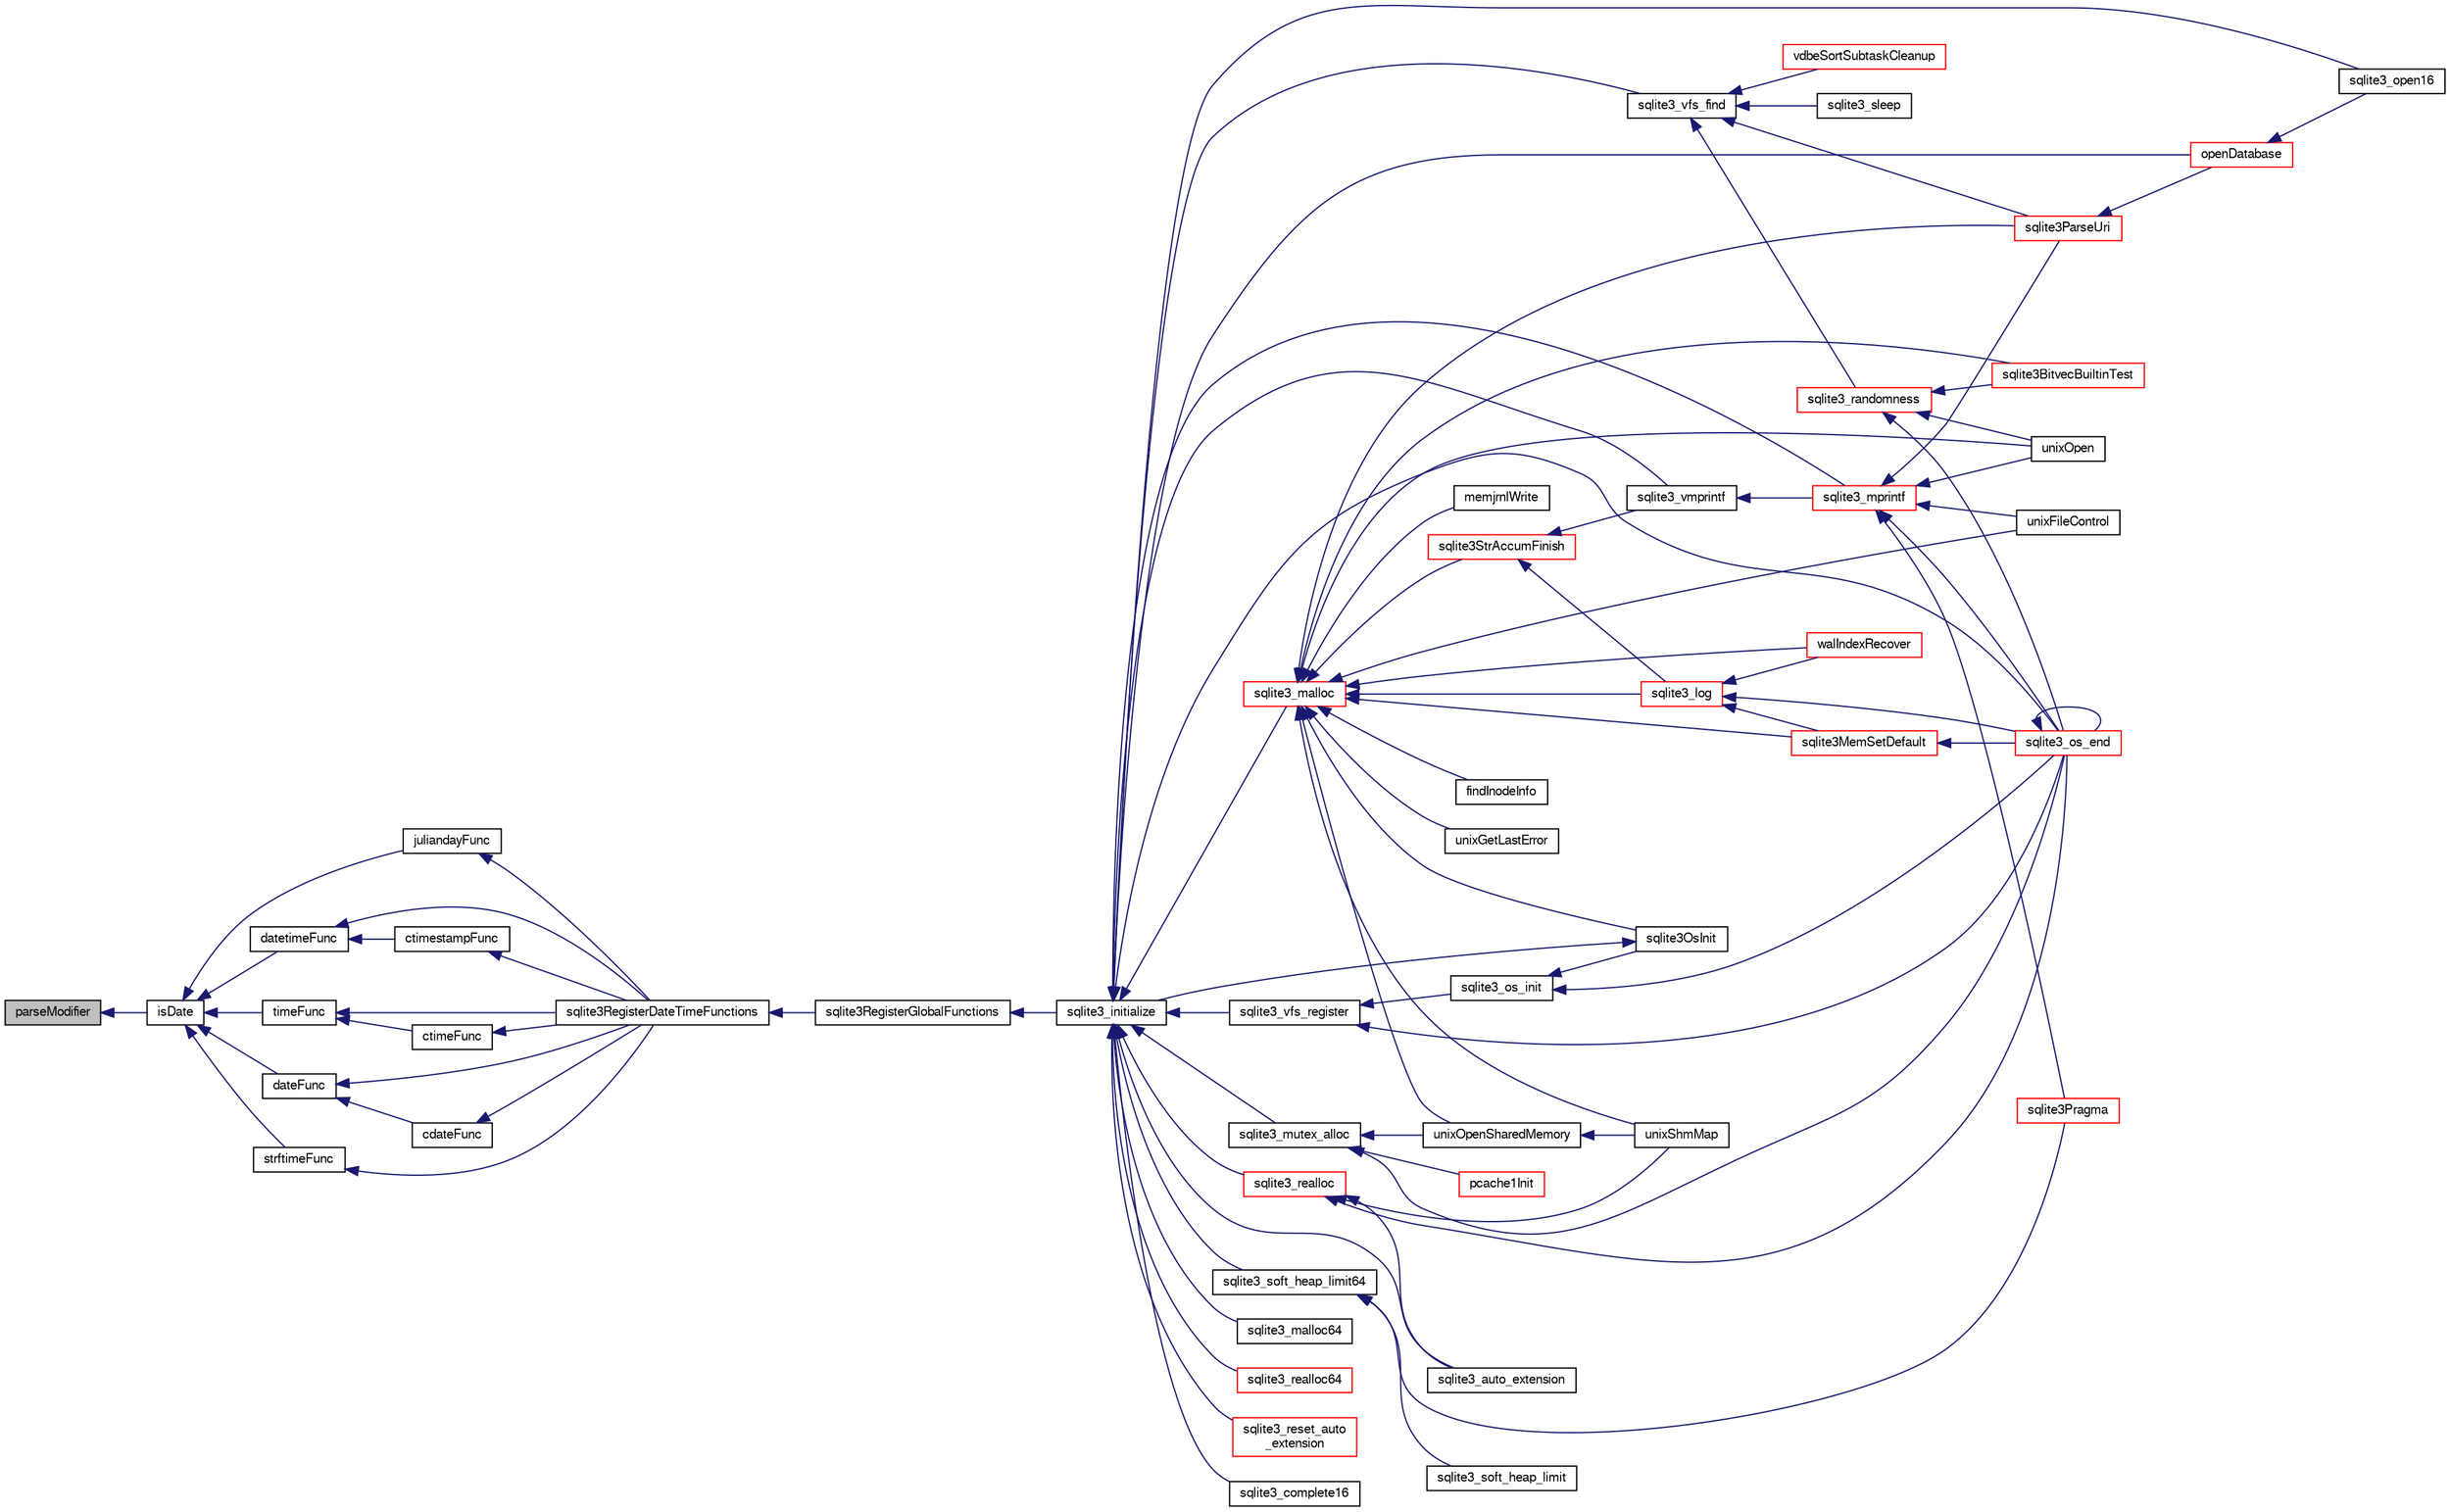 digraph "parseModifier"
{
  edge [fontname="FreeSans",fontsize="10",labelfontname="FreeSans",labelfontsize="10"];
  node [fontname="FreeSans",fontsize="10",shape=record];
  rankdir="LR";
  Node213609 [label="parseModifier",height=0.2,width=0.4,color="black", fillcolor="grey75", style="filled", fontcolor="black"];
  Node213609 -> Node213610 [dir="back",color="midnightblue",fontsize="10",style="solid",fontname="FreeSans"];
  Node213610 [label="isDate",height=0.2,width=0.4,color="black", fillcolor="white", style="filled",URL="$sqlite3_8c.html#a88586fabfb5a2ee248ccf6f5dfb90904"];
  Node213610 -> Node213611 [dir="back",color="midnightblue",fontsize="10",style="solid",fontname="FreeSans"];
  Node213611 [label="juliandayFunc",height=0.2,width=0.4,color="black", fillcolor="white", style="filled",URL="$sqlite3_8c.html#ac3eed2d3f72c21bee1e65f9d0f33a263"];
  Node213611 -> Node213612 [dir="back",color="midnightblue",fontsize="10",style="solid",fontname="FreeSans"];
  Node213612 [label="sqlite3RegisterDateTimeFunctions",height=0.2,width=0.4,color="black", fillcolor="white", style="filled",URL="$sqlite3_8c.html#a44405fdf6c4462912007f6602ecc0bb4"];
  Node213612 -> Node213613 [dir="back",color="midnightblue",fontsize="10",style="solid",fontname="FreeSans"];
  Node213613 [label="sqlite3RegisterGlobalFunctions",height=0.2,width=0.4,color="black", fillcolor="white", style="filled",URL="$sqlite3_8c.html#a9f75bd111010f29e1b8d74344473c4ec"];
  Node213613 -> Node213614 [dir="back",color="midnightblue",fontsize="10",style="solid",fontname="FreeSans"];
  Node213614 [label="sqlite3_initialize",height=0.2,width=0.4,color="black", fillcolor="white", style="filled",URL="$sqlite3_8h.html#ab0c0ee2d5d4cf8b28e9572296a8861df"];
  Node213614 -> Node213615 [dir="back",color="midnightblue",fontsize="10",style="solid",fontname="FreeSans"];
  Node213615 [label="sqlite3_vfs_find",height=0.2,width=0.4,color="black", fillcolor="white", style="filled",URL="$sqlite3_8h.html#ac201a26de3dfa1d6deb8069eb8d95627"];
  Node213615 -> Node213616 [dir="back",color="midnightblue",fontsize="10",style="solid",fontname="FreeSans"];
  Node213616 [label="sqlite3_randomness",height=0.2,width=0.4,color="red", fillcolor="white", style="filled",URL="$sqlite3_8h.html#aa452ad88657d4606e137b09c4e9315c7"];
  Node213616 -> Node213620 [dir="back",color="midnightblue",fontsize="10",style="solid",fontname="FreeSans"];
  Node213620 [label="unixOpen",height=0.2,width=0.4,color="black", fillcolor="white", style="filled",URL="$sqlite3_8c.html#a8ed5efc47b6e14f7805cd1bb9b215775"];
  Node213616 -> Node213621 [dir="back",color="midnightblue",fontsize="10",style="solid",fontname="FreeSans"];
  Node213621 [label="sqlite3_os_end",height=0.2,width=0.4,color="red", fillcolor="white", style="filled",URL="$sqlite3_8h.html#a2288c95881ecca13d994e42b6a958906"];
  Node213621 -> Node213621 [dir="back",color="midnightblue",fontsize="10",style="solid",fontname="FreeSans"];
  Node213616 -> Node213623 [dir="back",color="midnightblue",fontsize="10",style="solid",fontname="FreeSans"];
  Node213623 [label="sqlite3BitvecBuiltinTest",height=0.2,width=0.4,color="red", fillcolor="white", style="filled",URL="$sqlite3_8c.html#a9b4e3e921ce1ede6f10a9106c034ff9b"];
  Node213615 -> Node214019 [dir="back",color="midnightblue",fontsize="10",style="solid",fontname="FreeSans"];
  Node214019 [label="vdbeSortSubtaskCleanup",height=0.2,width=0.4,color="red", fillcolor="white", style="filled",URL="$sqlite3_8c.html#abc8ce4c3ef58cc10f5b27642aab32b30"];
  Node213615 -> Node214022 [dir="back",color="midnightblue",fontsize="10",style="solid",fontname="FreeSans"];
  Node214022 [label="sqlite3ParseUri",height=0.2,width=0.4,color="red", fillcolor="white", style="filled",URL="$sqlite3_8c.html#aaa912f29a67460d8b2186c97056e8767"];
  Node214022 -> Node213865 [dir="back",color="midnightblue",fontsize="10",style="solid",fontname="FreeSans"];
  Node213865 [label="openDatabase",height=0.2,width=0.4,color="red", fillcolor="white", style="filled",URL="$sqlite3_8c.html#a6a9c3bc3a64234e863413f41db473758"];
  Node213865 -> Node213868 [dir="back",color="midnightblue",fontsize="10",style="solid",fontname="FreeSans"];
  Node213868 [label="sqlite3_open16",height=0.2,width=0.4,color="black", fillcolor="white", style="filled",URL="$sqlite3_8h.html#adbc401bb96713f32e553db32f6f3ca33"];
  Node213615 -> Node214023 [dir="back",color="midnightblue",fontsize="10",style="solid",fontname="FreeSans"];
  Node214023 [label="sqlite3_sleep",height=0.2,width=0.4,color="black", fillcolor="white", style="filled",URL="$sqlite3_8h.html#ad0c133ddbbecb6433f3c6ebef8966efa"];
  Node213614 -> Node214024 [dir="back",color="midnightblue",fontsize="10",style="solid",fontname="FreeSans"];
  Node214024 [label="sqlite3_vfs_register",height=0.2,width=0.4,color="black", fillcolor="white", style="filled",URL="$sqlite3_8h.html#a7184b289ccd4c4c7200589137d88c4ae"];
  Node214024 -> Node214025 [dir="back",color="midnightblue",fontsize="10",style="solid",fontname="FreeSans"];
  Node214025 [label="sqlite3_os_init",height=0.2,width=0.4,color="black", fillcolor="white", style="filled",URL="$sqlite3_8h.html#acebc2290d00a32d3afe2361f2979038b"];
  Node214025 -> Node214026 [dir="back",color="midnightblue",fontsize="10",style="solid",fontname="FreeSans"];
  Node214026 [label="sqlite3OsInit",height=0.2,width=0.4,color="black", fillcolor="white", style="filled",URL="$sqlite3_8c.html#afeaa886fe1ca086a30fd278b1d069762"];
  Node214026 -> Node213614 [dir="back",color="midnightblue",fontsize="10",style="solid",fontname="FreeSans"];
  Node214025 -> Node213621 [dir="back",color="midnightblue",fontsize="10",style="solid",fontname="FreeSans"];
  Node214024 -> Node213621 [dir="back",color="midnightblue",fontsize="10",style="solid",fontname="FreeSans"];
  Node213614 -> Node214027 [dir="back",color="midnightblue",fontsize="10",style="solid",fontname="FreeSans"];
  Node214027 [label="sqlite3_mutex_alloc",height=0.2,width=0.4,color="black", fillcolor="white", style="filled",URL="$sqlite3_8h.html#aa3f89418cd18e99596435c958b29b650"];
  Node214027 -> Node214028 [dir="back",color="midnightblue",fontsize="10",style="solid",fontname="FreeSans"];
  Node214028 [label="unixOpenSharedMemory",height=0.2,width=0.4,color="black", fillcolor="white", style="filled",URL="$sqlite3_8c.html#a30775afa2e08ca6ddc7853326afed7c7"];
  Node214028 -> Node214029 [dir="back",color="midnightblue",fontsize="10",style="solid",fontname="FreeSans"];
  Node214029 [label="unixShmMap",height=0.2,width=0.4,color="black", fillcolor="white", style="filled",URL="$sqlite3_8c.html#aeaa77f0ab08a4f4ee5f86e8c9727e974"];
  Node214027 -> Node213621 [dir="back",color="midnightblue",fontsize="10",style="solid",fontname="FreeSans"];
  Node214027 -> Node214030 [dir="back",color="midnightblue",fontsize="10",style="solid",fontname="FreeSans"];
  Node214030 [label="pcache1Init",height=0.2,width=0.4,color="red", fillcolor="white", style="filled",URL="$sqlite3_8c.html#a05e9c1daf3dd812db1d769b69b20e069"];
  Node213614 -> Node214100 [dir="back",color="midnightblue",fontsize="10",style="solid",fontname="FreeSans"];
  Node214100 [label="sqlite3_soft_heap_limit64",height=0.2,width=0.4,color="black", fillcolor="white", style="filled",URL="$sqlite3_8h.html#ab37b3a4d1652e3acb2c43d1252e6b852"];
  Node214100 -> Node214101 [dir="back",color="midnightblue",fontsize="10",style="solid",fontname="FreeSans"];
  Node214101 [label="sqlite3_soft_heap_limit",height=0.2,width=0.4,color="black", fillcolor="white", style="filled",URL="$sqlite3_8h.html#a18c3472581de3072201723e798524fdc"];
  Node214100 -> Node213708 [dir="back",color="midnightblue",fontsize="10",style="solid",fontname="FreeSans"];
  Node213708 [label="sqlite3Pragma",height=0.2,width=0.4,color="red", fillcolor="white", style="filled",URL="$sqlite3_8c.html#a111391370f58f8e6a6eca51fd34d62ed"];
  Node213614 -> Node214102 [dir="back",color="midnightblue",fontsize="10",style="solid",fontname="FreeSans"];
  Node214102 [label="sqlite3_malloc",height=0.2,width=0.4,color="red", fillcolor="white", style="filled",URL="$sqlite3_8h.html#a510e31845345737f17d86ce0b2328356"];
  Node214102 -> Node214026 [dir="back",color="midnightblue",fontsize="10",style="solid",fontname="FreeSans"];
  Node214102 -> Node214098 [dir="back",color="midnightblue",fontsize="10",style="solid",fontname="FreeSans"];
  Node214098 [label="sqlite3MemSetDefault",height=0.2,width=0.4,color="red", fillcolor="white", style="filled",URL="$sqlite3_8c.html#a162fbfd727e92c5f8f72625b5ff62549"];
  Node214098 -> Node213621 [dir="back",color="midnightblue",fontsize="10",style="solid",fontname="FreeSans"];
  Node214102 -> Node214103 [dir="back",color="midnightblue",fontsize="10",style="solid",fontname="FreeSans"];
  Node214103 [label="sqlite3StrAccumFinish",height=0.2,width=0.4,color="red", fillcolor="white", style="filled",URL="$sqlite3_8c.html#adb7f26b10ac1b847db6f000ef4c2e2ba"];
  Node214103 -> Node214177 [dir="back",color="midnightblue",fontsize="10",style="solid",fontname="FreeSans"];
  Node214177 [label="sqlite3_vmprintf",height=0.2,width=0.4,color="black", fillcolor="white", style="filled",URL="$sqlite3_8h.html#ac240de67ddf003828f16a6d9dd3fa3ca"];
  Node214177 -> Node214178 [dir="back",color="midnightblue",fontsize="10",style="solid",fontname="FreeSans"];
  Node214178 [label="sqlite3_mprintf",height=0.2,width=0.4,color="red", fillcolor="white", style="filled",URL="$sqlite3_8h.html#a9533933e57f7ccbb48c32041ce3a8862"];
  Node214178 -> Node213619 [dir="back",color="midnightblue",fontsize="10",style="solid",fontname="FreeSans"];
  Node213619 [label="unixFileControl",height=0.2,width=0.4,color="black", fillcolor="white", style="filled",URL="$sqlite3_8c.html#ad71f213fa385cc58f307cefd953c03ae"];
  Node214178 -> Node213620 [dir="back",color="midnightblue",fontsize="10",style="solid",fontname="FreeSans"];
  Node214178 -> Node213621 [dir="back",color="midnightblue",fontsize="10",style="solid",fontname="FreeSans"];
  Node214178 -> Node213708 [dir="back",color="midnightblue",fontsize="10",style="solid",fontname="FreeSans"];
  Node214178 -> Node214022 [dir="back",color="midnightblue",fontsize="10",style="solid",fontname="FreeSans"];
  Node214103 -> Node214285 [dir="back",color="midnightblue",fontsize="10",style="solid",fontname="FreeSans"];
  Node214285 [label="sqlite3_log",height=0.2,width=0.4,color="red", fillcolor="white", style="filled",URL="$sqlite3_8h.html#a298c9699bf9c143662c6b1fec4b2dc3b"];
  Node214285 -> Node214098 [dir="back",color="midnightblue",fontsize="10",style="solid",fontname="FreeSans"];
  Node214285 -> Node213621 [dir="back",color="midnightblue",fontsize="10",style="solid",fontname="FreeSans"];
  Node214285 -> Node214215 [dir="back",color="midnightblue",fontsize="10",style="solid",fontname="FreeSans"];
  Node214215 [label="walIndexRecover",height=0.2,width=0.4,color="red", fillcolor="white", style="filled",URL="$sqlite3_8c.html#ab4ee99f3710323acbeb6c495dd18d205"];
  Node214102 -> Node214285 [dir="back",color="midnightblue",fontsize="10",style="solid",fontname="FreeSans"];
  Node214102 -> Node214364 [dir="back",color="midnightblue",fontsize="10",style="solid",fontname="FreeSans"];
  Node214364 [label="findInodeInfo",height=0.2,width=0.4,color="black", fillcolor="white", style="filled",URL="$sqlite3_8c.html#ac92c39062e69a79c4a62dfd55242c782"];
  Node214102 -> Node213619 [dir="back",color="midnightblue",fontsize="10",style="solid",fontname="FreeSans"];
  Node214102 -> Node214028 [dir="back",color="midnightblue",fontsize="10",style="solid",fontname="FreeSans"];
  Node214102 -> Node214029 [dir="back",color="midnightblue",fontsize="10",style="solid",fontname="FreeSans"];
  Node214102 -> Node213620 [dir="back",color="midnightblue",fontsize="10",style="solid",fontname="FreeSans"];
  Node214102 -> Node214198 [dir="back",color="midnightblue",fontsize="10",style="solid",fontname="FreeSans"];
  Node214198 [label="unixGetLastError",height=0.2,width=0.4,color="black", fillcolor="white", style="filled",URL="$sqlite3_8c.html#aed1e42f49d74b419c3c85b559dd61240"];
  Node214102 -> Node213623 [dir="back",color="midnightblue",fontsize="10",style="solid",fontname="FreeSans"];
  Node214102 -> Node214215 [dir="back",color="midnightblue",fontsize="10",style="solid",fontname="FreeSans"];
  Node214102 -> Node214365 [dir="back",color="midnightblue",fontsize="10",style="solid",fontname="FreeSans"];
  Node214365 [label="memjrnlWrite",height=0.2,width=0.4,color="black", fillcolor="white", style="filled",URL="$sqlite3_8c.html#af8bd7d5d7eafce5542f8de300a120c47"];
  Node214102 -> Node214022 [dir="back",color="midnightblue",fontsize="10",style="solid",fontname="FreeSans"];
  Node213614 -> Node214367 [dir="back",color="midnightblue",fontsize="10",style="solid",fontname="FreeSans"];
  Node214367 [label="sqlite3_malloc64",height=0.2,width=0.4,color="black", fillcolor="white", style="filled",URL="$sqlite3_8h.html#a12b7ee85e539ea28c130c5c75b96a82a"];
  Node213614 -> Node214368 [dir="back",color="midnightblue",fontsize="10",style="solid",fontname="FreeSans"];
  Node214368 [label="sqlite3_realloc",height=0.2,width=0.4,color="red", fillcolor="white", style="filled",URL="$sqlite3_8h.html#a627f0eeface58024ef47403d8cc76b35"];
  Node214368 -> Node214029 [dir="back",color="midnightblue",fontsize="10",style="solid",fontname="FreeSans"];
  Node214368 -> Node213621 [dir="back",color="midnightblue",fontsize="10",style="solid",fontname="FreeSans"];
  Node214368 -> Node214384 [dir="back",color="midnightblue",fontsize="10",style="solid",fontname="FreeSans"];
  Node214384 [label="sqlite3_auto_extension",height=0.2,width=0.4,color="black", fillcolor="white", style="filled",URL="$sqlite3_8h.html#a85a95b45e94f6bcd52aa39b6acdb36d7"];
  Node213614 -> Node214386 [dir="back",color="midnightblue",fontsize="10",style="solid",fontname="FreeSans"];
  Node214386 [label="sqlite3_realloc64",height=0.2,width=0.4,color="red", fillcolor="white", style="filled",URL="$sqlite3_8h.html#afe88c85e9f864a3fd92941cad197245d"];
  Node213614 -> Node214177 [dir="back",color="midnightblue",fontsize="10",style="solid",fontname="FreeSans"];
  Node213614 -> Node214178 [dir="back",color="midnightblue",fontsize="10",style="solid",fontname="FreeSans"];
  Node213614 -> Node213621 [dir="back",color="midnightblue",fontsize="10",style="solid",fontname="FreeSans"];
  Node213614 -> Node214384 [dir="back",color="midnightblue",fontsize="10",style="solid",fontname="FreeSans"];
  Node213614 -> Node214485 [dir="back",color="midnightblue",fontsize="10",style="solid",fontname="FreeSans"];
  Node214485 [label="sqlite3_reset_auto\l_extension",height=0.2,width=0.4,color="red", fillcolor="white", style="filled",URL="$sqlite3_8h.html#ac33f4064ae6690cada7bdc89e8153ffc"];
  Node213614 -> Node214351 [dir="back",color="midnightblue",fontsize="10",style="solid",fontname="FreeSans"];
  Node214351 [label="sqlite3_complete16",height=0.2,width=0.4,color="black", fillcolor="white", style="filled",URL="$sqlite3_8h.html#a3260341c2ef82787acca48414a1d03a1"];
  Node213614 -> Node213865 [dir="back",color="midnightblue",fontsize="10",style="solid",fontname="FreeSans"];
  Node213614 -> Node213868 [dir="back",color="midnightblue",fontsize="10",style="solid",fontname="FreeSans"];
  Node213610 -> Node214187 [dir="back",color="midnightblue",fontsize="10",style="solid",fontname="FreeSans"];
  Node214187 [label="datetimeFunc",height=0.2,width=0.4,color="black", fillcolor="white", style="filled",URL="$sqlite3_8c.html#a9755493e1c5c377b5ea7078b4029c24a"];
  Node214187 -> Node214188 [dir="back",color="midnightblue",fontsize="10",style="solid",fontname="FreeSans"];
  Node214188 [label="ctimestampFunc",height=0.2,width=0.4,color="black", fillcolor="white", style="filled",URL="$sqlite3_8c.html#af66b08c4ab0dce0ff0c92a61b580f514"];
  Node214188 -> Node213612 [dir="back",color="midnightblue",fontsize="10",style="solid",fontname="FreeSans"];
  Node214187 -> Node213612 [dir="back",color="midnightblue",fontsize="10",style="solid",fontname="FreeSans"];
  Node213610 -> Node214189 [dir="back",color="midnightblue",fontsize="10",style="solid",fontname="FreeSans"];
  Node214189 [label="timeFunc",height=0.2,width=0.4,color="black", fillcolor="white", style="filled",URL="$sqlite3_8c.html#aca881e4cda242c3a8f2256605cbf9e91"];
  Node214189 -> Node214190 [dir="back",color="midnightblue",fontsize="10",style="solid",fontname="FreeSans"];
  Node214190 [label="ctimeFunc",height=0.2,width=0.4,color="black", fillcolor="white", style="filled",URL="$sqlite3_8c.html#ad8e9781533516df5a0705e4b36155290"];
  Node214190 -> Node213612 [dir="back",color="midnightblue",fontsize="10",style="solid",fontname="FreeSans"];
  Node214189 -> Node213612 [dir="back",color="midnightblue",fontsize="10",style="solid",fontname="FreeSans"];
  Node213610 -> Node214191 [dir="back",color="midnightblue",fontsize="10",style="solid",fontname="FreeSans"];
  Node214191 [label="dateFunc",height=0.2,width=0.4,color="black", fillcolor="white", style="filled",URL="$sqlite3_8c.html#a0895a9abec96efb62b3c986a3c14ee32"];
  Node214191 -> Node214192 [dir="back",color="midnightblue",fontsize="10",style="solid",fontname="FreeSans"];
  Node214192 [label="cdateFunc",height=0.2,width=0.4,color="black", fillcolor="white", style="filled",URL="$sqlite3_8c.html#addf6dadca2fea72f90dfa99dbaa3da91"];
  Node214192 -> Node213612 [dir="back",color="midnightblue",fontsize="10",style="solid",fontname="FreeSans"];
  Node214191 -> Node213612 [dir="back",color="midnightblue",fontsize="10",style="solid",fontname="FreeSans"];
  Node213610 -> Node214193 [dir="back",color="midnightblue",fontsize="10",style="solid",fontname="FreeSans"];
  Node214193 [label="strftimeFunc",height=0.2,width=0.4,color="black", fillcolor="white", style="filled",URL="$sqlite3_8c.html#af531defbf93ba3aef96decedeafb344f"];
  Node214193 -> Node213612 [dir="back",color="midnightblue",fontsize="10",style="solid",fontname="FreeSans"];
}
